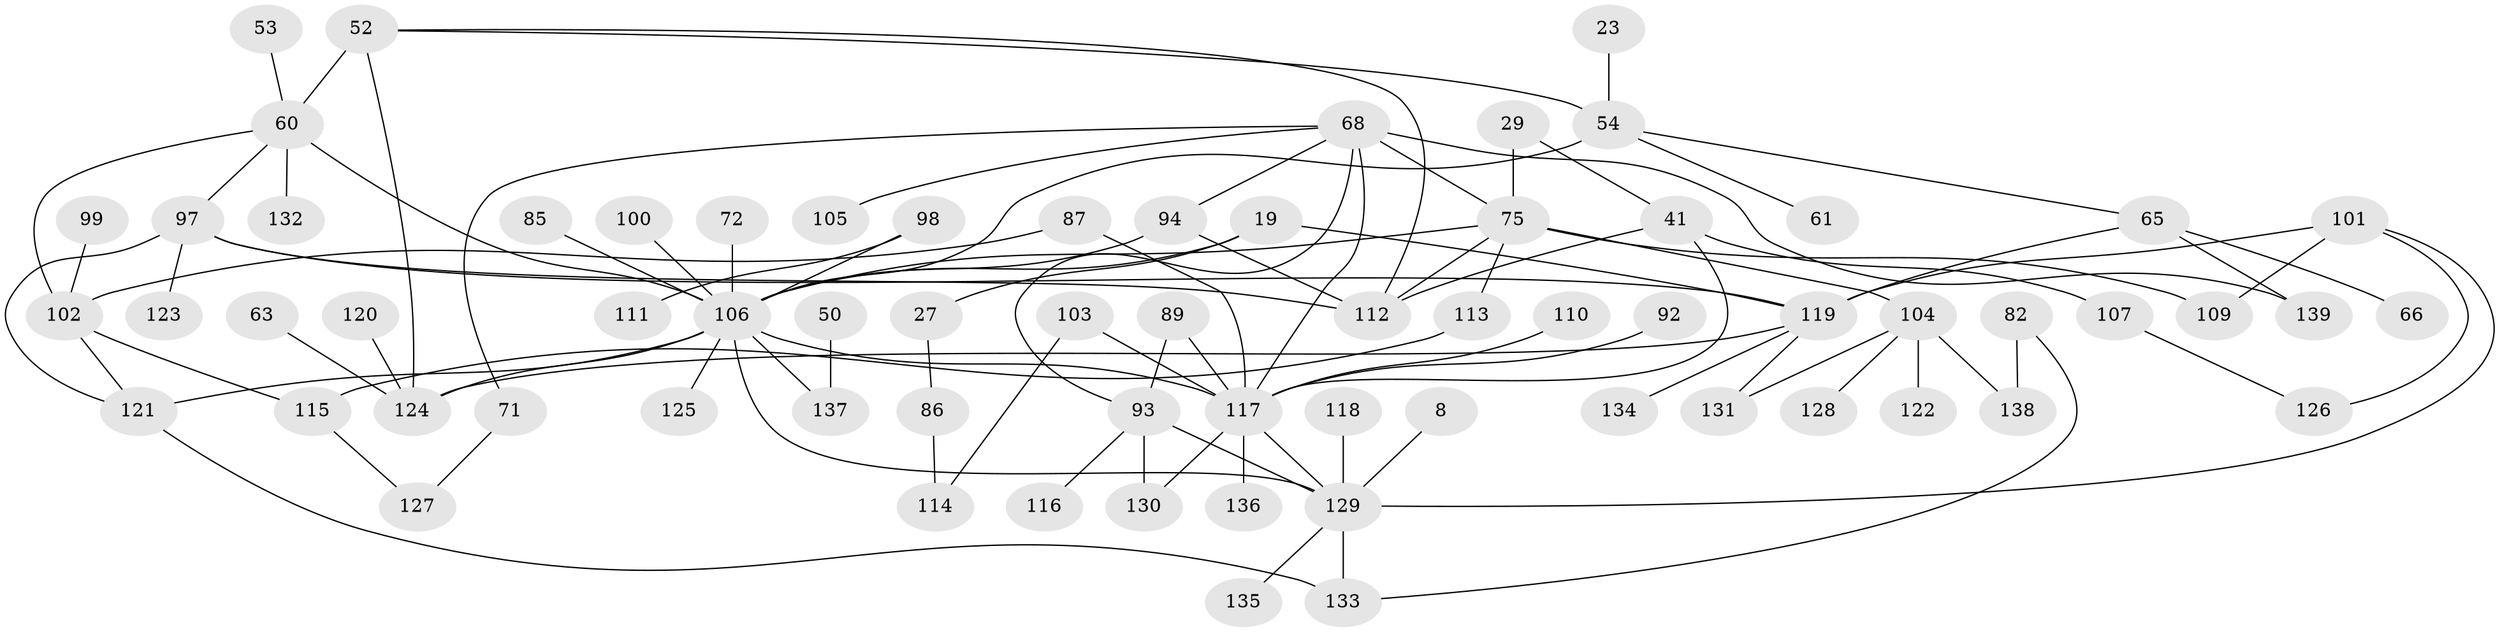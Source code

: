// original degree distribution, {8: 0.007194244604316547, 7: 0.014388489208633094, 6: 0.02158273381294964, 2: 0.31654676258992803, 4: 0.1223021582733813, 5: 0.06474820143884892, 1: 0.2517985611510791, 3: 0.2014388489208633}
// Generated by graph-tools (version 1.1) at 2025/41/03/09/25 04:41:55]
// undirected, 69 vertices, 97 edges
graph export_dot {
graph [start="1"]
  node [color=gray90,style=filled];
  8;
  19 [super="+18"];
  23;
  27;
  29;
  41;
  50;
  52 [super="+40"];
  53;
  54 [super="+20+43+49"];
  60 [super="+59+46"];
  61;
  63;
  65;
  66;
  68 [super="+28"];
  71;
  72;
  75 [super="+5+70"];
  82 [super="+62"];
  85;
  86;
  87;
  89;
  92;
  93 [super="+31+34"];
  94;
  97 [super="+44"];
  98;
  99;
  100;
  101;
  102 [super="+77"];
  103;
  104 [super="+96"];
  105;
  106 [super="+9+3+6+4"];
  107 [super="+81"];
  109 [super="+83"];
  110;
  111;
  112 [super="+58+47"];
  113;
  114;
  115;
  116;
  117 [super="+84+108+79"];
  118;
  119 [super="+73+69"];
  120;
  121 [super="+25+57"];
  122;
  123;
  124 [super="+36+56"];
  125;
  126;
  127;
  128;
  129 [super="+15+37+7+95+90"];
  130;
  131;
  132;
  133 [super="+12+78"];
  134;
  135;
  136;
  137 [super="+42"];
  138;
  139;
  8 -- 129;
  19 -- 27;
  19 -- 119 [weight=3];
  19 -- 106;
  23 -- 54;
  27 -- 86;
  29 -- 41;
  29 -- 75;
  41 -- 107 [weight=2];
  41 -- 112;
  41 -- 117;
  50 -- 137;
  52 -- 54;
  52 -- 124;
  52 -- 112;
  52 -- 60 [weight=3];
  53 -- 60;
  54 -- 65;
  54 -- 106 [weight=3];
  54 -- 61;
  60 -- 132;
  60 -- 106;
  60 -- 97;
  60 -- 102;
  63 -- 124;
  65 -- 66;
  65 -- 139;
  65 -- 119;
  68 -- 71;
  68 -- 94;
  68 -- 105;
  68 -- 75 [weight=2];
  68 -- 139;
  68 -- 93;
  68 -- 117;
  71 -- 127;
  72 -- 106;
  75 -- 113;
  75 -- 106 [weight=2];
  75 -- 112;
  75 -- 109;
  75 -- 104;
  82 -- 133;
  82 -- 138;
  85 -- 106;
  86 -- 114;
  87 -- 102;
  87 -- 117;
  89 -- 93;
  89 -- 117;
  92 -- 117;
  93 -- 116;
  93 -- 130;
  93 -- 129;
  94 -- 112;
  94 -- 106;
  97 -- 123;
  97 -- 112;
  97 -- 119;
  97 -- 121;
  98 -- 111;
  98 -- 106;
  99 -- 102;
  100 -- 106;
  101 -- 126;
  101 -- 119;
  101 -- 109;
  101 -- 129;
  102 -- 115;
  102 -- 121;
  103 -- 114;
  103 -- 117;
  104 -- 122;
  104 -- 128;
  104 -- 138;
  104 -- 131;
  106 -- 125;
  106 -- 121;
  106 -- 137;
  106 -- 124;
  106 -- 129 [weight=3];
  106 -- 117;
  107 -- 126;
  110 -- 117;
  113 -- 115;
  115 -- 127;
  117 -- 129;
  117 -- 130;
  117 -- 136;
  118 -- 129;
  119 -- 131;
  119 -- 134;
  119 -- 124;
  120 -- 124;
  121 -- 133;
  129 -- 135;
  129 -- 133 [weight=3];
}
